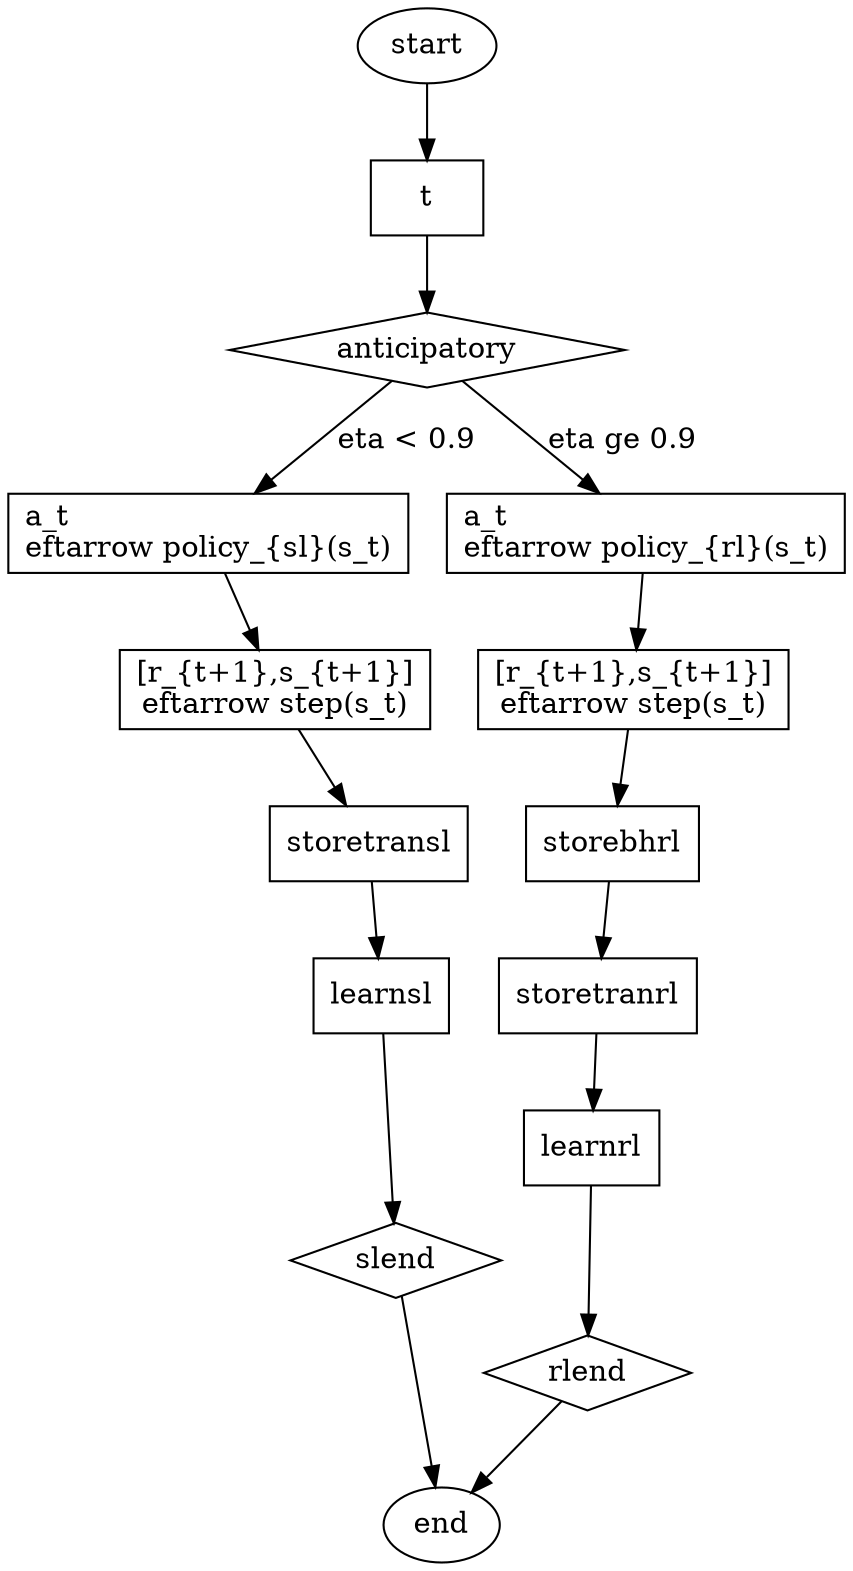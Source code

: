 digraph shapes{
  rankdir = TB
  splines="true"
  start [texlbl="episode start", shape=ellipse]
  t [texlbl="t←t+1", shape=box]
  anticipatory [texlbl="sample anticipatory $\eta$", shape=diamond]
  atsl [label="a_t\leftarrow policy_{sl}(s_t)", shape=box]
  atrl [label="a_t\leftarrow policy_{rl}(s_t)", shape=box]
  rssl [label="[r_{t+1},s_{t+1}]\leftarrow step(s_t)", shape=box]
  rsrl [label="[r_{t+1},s_{t+1}]\leftarrow step(s_t)", shape=box]
  storebhrl [texlbl="store behavior $(s_t,a_t)$", shape=box]
  storetransl [texlbl="store transition $(s_t,a_t,r_{t+1},s_{t+1})$", shape=box]
  storetranrl [texlbl="store transition $(s_t,a_t,r_{t+1},s_{t+1})$", shape=box]
  learnsl [texlbl="learn $policy_{sl}$ in every $k$ step", shape=box]
  learnrl [texlbl="learn $policy_{rl}$ in every $k$ step", shape=box]
  slend [texlbl="if game end?", shape=diamond]
  rlend [texlbl="if game end?", shape=diamond]
  end [texlbl="episode end", shape=ellipse]
 
  
  start -> t
  t->anticipatory
  anticipatory ->atsl [label="\eta < 0.9", tailport="c"]
  anticipatory ->atrl [label="\eta \ge 0.9", tailport="c"]
  atsl -> rssl
  atrl -> rsrl
  rsrl -> storebhrl
  rssl -> storetransl
  storebhrl -> storetranrl
  storetransl -> learnsl
  storetranrl -> learnrl
  learnsl -> slend
  learnrl -> rlend
  slend -> end
  rlend -> end
}
